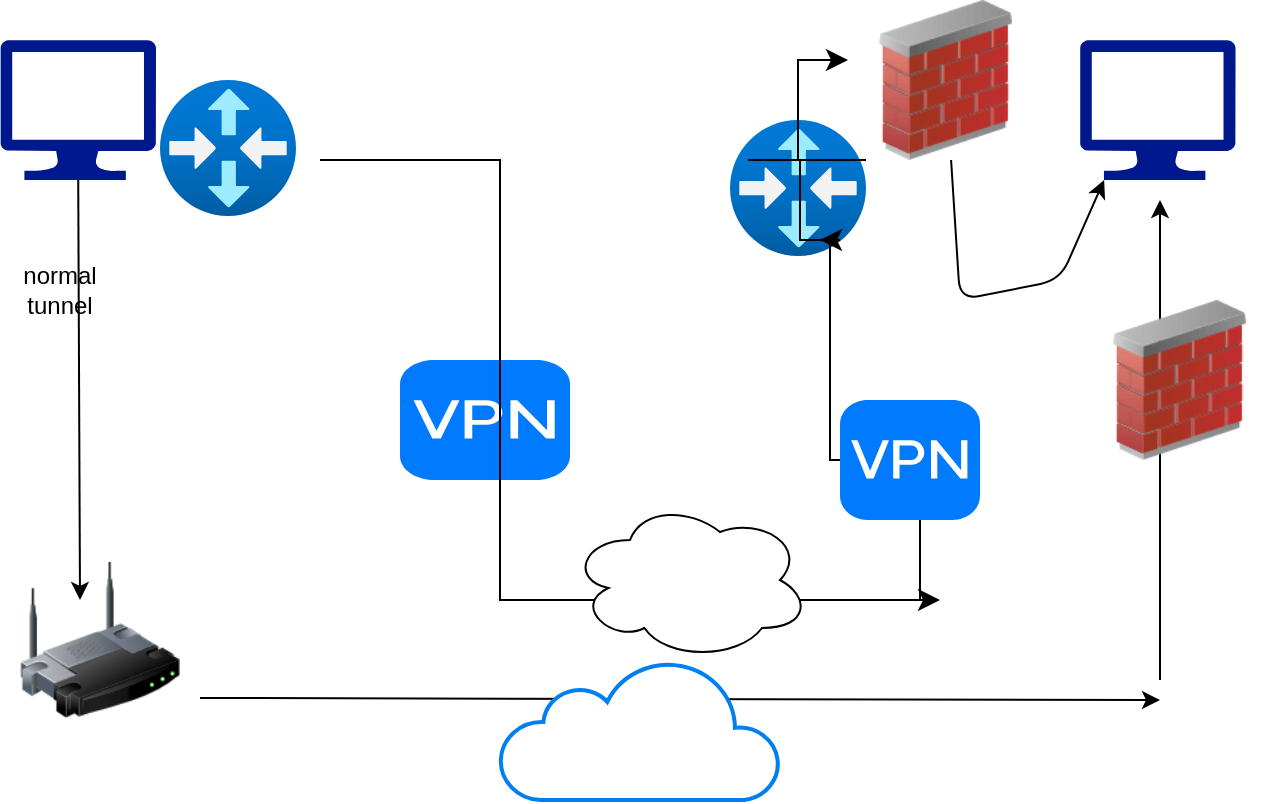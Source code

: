 <mxfile>
    <diagram id="zJkGRLsoTMKglAxf5hg9" name="Page-1">
        <mxGraphModel dx="1216" dy="460" grid="1" gridSize="10" guides="1" tooltips="1" connect="1" arrows="1" fold="1" page="1" pageScale="1" pageWidth="850" pageHeight="1100" math="0" shadow="0">
            <root>
                <mxCell id="0"/>
                <mxCell id="1" parent="0"/>
                <mxCell id="31" value="" style="sketch=0;aspect=fixed;pointerEvents=1;shadow=0;dashed=0;html=1;strokeColor=none;labelPosition=center;verticalLabelPosition=bottom;verticalAlign=top;align=center;fillColor=#00188D;shape=mxgraph.azure.computer" parent="1" vertex="1">
                    <mxGeometry x="60.22" y="20" width="77.78" height="70" as="geometry"/>
                </mxCell>
                <mxCell id="32" value="" style="sketch=0;aspect=fixed;pointerEvents=1;shadow=0;dashed=0;html=1;strokeColor=none;labelPosition=center;verticalLabelPosition=bottom;verticalAlign=top;align=center;fillColor=#00188D;shape=mxgraph.azure.computer" parent="1" vertex="1">
                    <mxGeometry x="600" y="20" width="77.77" height="70" as="geometry"/>
                </mxCell>
                <mxCell id="33" value="" style="endArrow=classic;html=1;exitX=0.5;exitY=1;exitDx=0;exitDy=0;exitPerimeter=0;" parent="1" source="31" edge="1">
                    <mxGeometry width="50" height="50" relative="1" as="geometry">
                        <mxPoint x="400" y="270" as="sourcePoint"/>
                        <mxPoint x="100" y="300" as="targetPoint"/>
                        <Array as="points">
                            <mxPoint x="100" y="90"/>
                        </Array>
                    </mxGeometry>
                </mxCell>
                <mxCell id="35" value="" style="aspect=fixed;html=1;points=[];align=center;image;fontSize=12;image=img/lib/azure2/networking/Virtual_Router.svg;" parent="1" vertex="1">
                    <mxGeometry x="140" y="40" width="68" height="68" as="geometry"/>
                </mxCell>
                <mxCell id="36" value="" style="endArrow=classic;html=1;" parent="1" edge="1">
                    <mxGeometry width="50" height="50" relative="1" as="geometry">
                        <mxPoint x="160" y="349" as="sourcePoint"/>
                        <mxPoint x="640" y="350" as="targetPoint"/>
                    </mxGeometry>
                </mxCell>
                <mxCell id="39" value="" style="aspect=fixed;html=1;points=[];align=center;image;fontSize=12;image=img/lib/azure2/networking/Virtual_Router.svg;" parent="1" vertex="1">
                    <mxGeometry x="425" y="60" width="68" height="68" as="geometry"/>
                </mxCell>
                <mxCell id="40" value="" style="endArrow=classic;html=1;" parent="1" edge="1">
                    <mxGeometry width="50" height="50" relative="1" as="geometry">
                        <mxPoint x="640" y="340" as="sourcePoint"/>
                        <mxPoint x="640" y="100" as="targetPoint"/>
                    </mxGeometry>
                </mxCell>
                <mxCell id="41" value="" style="html=1;strokeWidth=1;shadow=0;dashed=0;shape=mxgraph.ios7.misc.vpn;fillColor=#007AFF;strokeColor=none;buttonText=;strokeColor2=#222222;fontColor=#222222;fontSize=8;verticalLabelPosition=bottom;verticalAlign=top;align=center;sketch=0;" parent="1" vertex="1">
                    <mxGeometry x="260" y="180" width="85" height="60" as="geometry"/>
                </mxCell>
                <mxCell id="48" value="" style="edgeStyle=elbowEdgeStyle;elbow=horizontal;endArrow=classic;html=1;curved=0;rounded=0;endSize=8;startSize=8;" parent="1" edge="1">
                    <mxGeometry width="50" height="50" relative="1" as="geometry">
                        <mxPoint x="220" y="80" as="sourcePoint"/>
                        <mxPoint x="530" y="300" as="targetPoint"/>
                        <Array as="points">
                            <mxPoint x="310" y="200"/>
                        </Array>
                    </mxGeometry>
                </mxCell>
                <mxCell id="49" value="" style="edgeStyle=elbowEdgeStyle;elbow=horizontal;endArrow=classic;html=1;curved=0;rounded=0;endSize=8;startSize=8;startArrow=none;" parent="1" source="42" edge="1">
                    <mxGeometry width="50" height="50" relative="1" as="geometry">
                        <mxPoint x="560" y="290" as="sourcePoint"/>
                        <mxPoint x="470" y="120" as="targetPoint"/>
                    </mxGeometry>
                </mxCell>
                <mxCell id="51" value="" style="edgeStyle=elbowEdgeStyle;elbow=horizontal;endArrow=none;html=1;curved=0;rounded=0;endSize=8;startSize=8;" parent="1" target="42" edge="1">
                    <mxGeometry width="50" height="50" relative="1" as="geometry">
                        <mxPoint x="520" y="300" as="sourcePoint"/>
                        <mxPoint x="470" y="120" as="targetPoint"/>
                    </mxGeometry>
                </mxCell>
                <mxCell id="42" value="" style="html=1;strokeWidth=1;shadow=0;dashed=0;shape=mxgraph.ios7.misc.vpn;fillColor=#007AFF;strokeColor=none;buttonText=;strokeColor2=#222222;fontColor=#222222;fontSize=8;verticalLabelPosition=bottom;verticalAlign=top;align=center;sketch=0;" parent="1" vertex="1">
                    <mxGeometry x="480" y="200" width="70" height="60" as="geometry"/>
                </mxCell>
                <mxCell id="53" value="normal tunnel" style="text;strokeColor=none;align=center;fillColor=none;html=1;verticalAlign=middle;whiteSpace=wrap;rounded=0;" parent="1" vertex="1">
                    <mxGeometry x="60.22" y="130" width="60" height="30" as="geometry"/>
                </mxCell>
                <mxCell id="55" value="" style="image;html=1;image=img/lib/clip_art/networking/Wireless_Router_128x128.png" parent="1" vertex="1">
                    <mxGeometry x="70" y="280" width="80" height="80" as="geometry"/>
                </mxCell>
                <mxCell id="58" value="" style="edgeStyle=elbowEdgeStyle;elbow=horizontal;endArrow=none;html=1;curved=0;rounded=0;endSize=8;startSize=8;" parent="1" target="57" edge="1">
                    <mxGeometry width="50" height="50" relative="1" as="geometry">
                        <mxPoint x="480" y="120" as="sourcePoint"/>
                        <mxPoint x="590" y="50" as="targetPoint"/>
                        <Array as="points">
                            <mxPoint x="460" y="80"/>
                        </Array>
                    </mxGeometry>
                </mxCell>
                <mxCell id="57" value="" style="image;html=1;image=img/lib/clip_art/networking/Firewall_02_128x128.png" parent="1" vertex="1">
                    <mxGeometry x="493" width="80" height="80" as="geometry"/>
                </mxCell>
                <mxCell id="60" value="" style="edgeStyle=elbowEdgeStyle;elbow=horizontal;endArrow=classic;html=1;curved=0;rounded=0;endSize=8;startSize=8;" parent="1" edge="1">
                    <mxGeometry width="50" height="50" relative="1" as="geometry">
                        <mxPoint x="434" y="80" as="sourcePoint"/>
                        <mxPoint x="484" y="30" as="targetPoint"/>
                    </mxGeometry>
                </mxCell>
                <mxCell id="61" value="" style="ellipse;shape=cloud;whiteSpace=wrap;html=1;" vertex="1" parent="1">
                    <mxGeometry x="345" y="250" width="120" height="80" as="geometry"/>
                </mxCell>
                <mxCell id="64" value="" style="html=1;verticalLabelPosition=bottom;align=center;labelBackgroundColor=#ffffff;verticalAlign=top;strokeWidth=2;strokeColor=#0080F0;shadow=0;dashed=0;shape=mxgraph.ios7.icons.cloud;" vertex="1" parent="1">
                    <mxGeometry x="310" y="330" width="140" height="70" as="geometry"/>
                </mxCell>
                <mxCell id="65" value="" style="endArrow=classic;html=1;entryX=0.155;entryY=1;entryDx=0;entryDy=0;entryPerimeter=0;" edge="1" parent="1" source="57" target="32">
                    <mxGeometry width="50" height="50" relative="1" as="geometry">
                        <mxPoint x="430" y="230" as="sourcePoint"/>
                        <mxPoint x="590" y="70" as="targetPoint"/>
                        <Array as="points">
                            <mxPoint x="540" y="150"/>
                            <mxPoint x="590" y="140"/>
                        </Array>
                    </mxGeometry>
                </mxCell>
                <mxCell id="67" value="" style="image;html=1;image=img/lib/clip_art/networking/Firewall_02_128x128.png" vertex="1" parent="1">
                    <mxGeometry x="610" y="150" width="80" height="80" as="geometry"/>
                </mxCell>
            </root>
        </mxGraphModel>
    </diagram>
</mxfile>